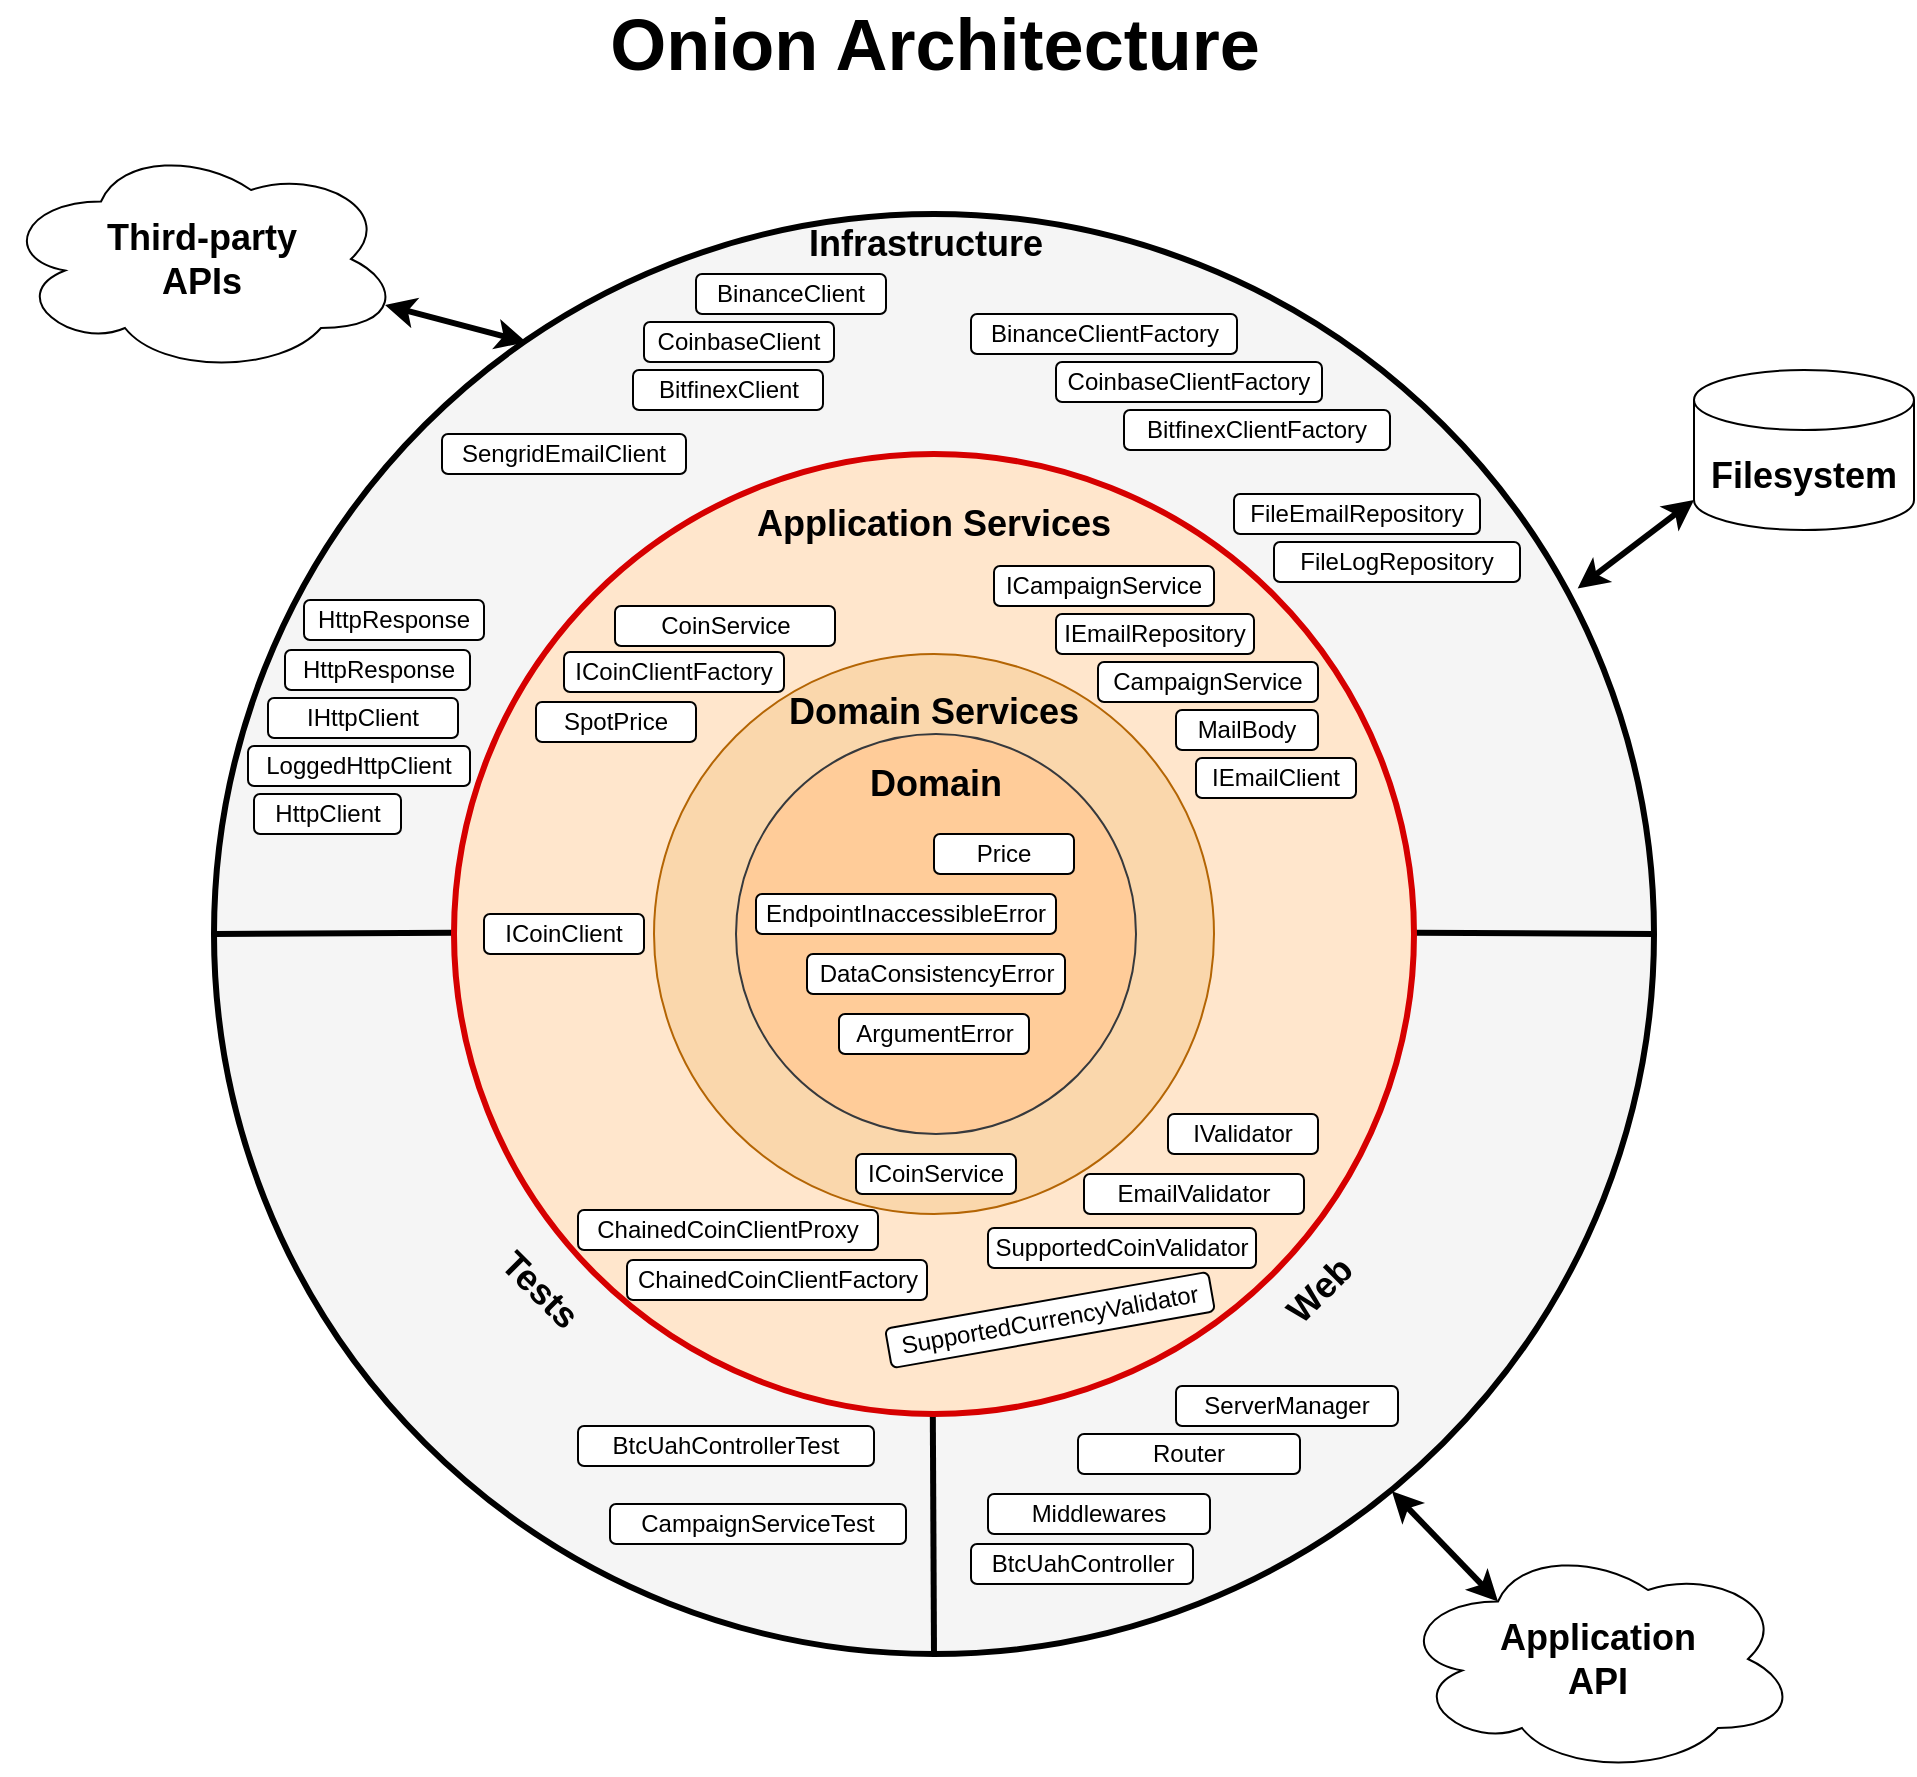 <mxfile version="21.6.1" type="device">
  <diagram name="Page-1" id="mAlweA1kJRyXIab9Og1A">
    <mxGraphModel dx="2577" dy="2071" grid="1" gridSize="10" guides="1" tooltips="1" connect="1" arrows="1" fold="1" page="1" pageScale="1" pageWidth="827" pageHeight="1169" math="0" shadow="0">
      <root>
        <mxCell id="0" />
        <mxCell id="1" parent="0" />
        <mxCell id="HhcPvc5X8wulagWO3AWR-33" value="" style="ellipse;whiteSpace=wrap;html=1;aspect=fixed;fillColor=#f5f5f5;fontColor=#333333;strokeColor=#000000;strokeWidth=3;" parent="1" vertex="1">
          <mxGeometry x="-560" y="-80" width="720" height="720" as="geometry" />
        </mxCell>
        <mxCell id="h0EDaAGIzgNoQuinQqUa-2" value="" style="endArrow=none;html=1;rounded=0;strokeWidth=3;exitX=0.5;exitY=1;exitDx=0;exitDy=0;" edge="1" parent="1" source="HhcPvc5X8wulagWO3AWR-33">
          <mxGeometry width="50" height="50" relative="1" as="geometry">
            <mxPoint x="-200.59" y="600" as="sourcePoint" />
            <mxPoint x="-200.59" y="520" as="targetPoint" />
          </mxGeometry>
        </mxCell>
        <mxCell id="h0EDaAGIzgNoQuinQqUa-4" value="" style="endArrow=none;html=1;rounded=0;strokeWidth=3;exitX=0;exitY=0.5;exitDx=0;exitDy=0;" edge="1" parent="1" source="HhcPvc5X8wulagWO3AWR-33">
          <mxGeometry width="50" height="50" relative="1" as="geometry">
            <mxPoint x="-520" y="279.41" as="sourcePoint" />
            <mxPoint x="-440" y="279.41" as="targetPoint" />
          </mxGeometry>
        </mxCell>
        <mxCell id="h0EDaAGIzgNoQuinQqUa-5" value="" style="endArrow=none;html=1;rounded=0;strokeWidth=3;entryX=1;entryY=0.5;entryDx=0;entryDy=0;" edge="1" parent="1" target="HhcPvc5X8wulagWO3AWR-33">
          <mxGeometry width="50" height="50" relative="1" as="geometry">
            <mxPoint x="40" y="279.41" as="sourcePoint" />
            <mxPoint x="120" y="279.41" as="targetPoint" />
          </mxGeometry>
        </mxCell>
        <mxCell id="h0EDaAGIzgNoQuinQqUa-6" value="&lt;font style=&quot;font-size: 18px;&quot;&gt;&lt;b style=&quot;&quot;&gt;Infrastructure&lt;/b&gt;&lt;/font&gt;" style="text;html=1;strokeColor=none;fillColor=none;align=center;verticalAlign=middle;whiteSpace=wrap;rounded=0;" vertex="1" parent="1">
          <mxGeometry x="-299" y="-80" width="190" height="30" as="geometry" />
        </mxCell>
        <mxCell id="HhcPvc5X8wulagWO3AWR-13" value="" style="ellipse;whiteSpace=wrap;html=1;aspect=fixed;fillColor=#ffe6cc;strokeColor=#d60000;movable=1;resizable=1;rotatable=1;deletable=1;editable=1;locked=0;connectable=1;strokeWidth=3;" parent="1" vertex="1">
          <mxGeometry x="-440" y="40" width="480" height="480" as="geometry" />
        </mxCell>
        <mxCell id="HhcPvc5X8wulagWO3AWR-9" value="" style="ellipse;whiteSpace=wrap;html=1;aspect=fixed;fillColor=#fad7ac;strokeColor=#b46504;" parent="1" vertex="1">
          <mxGeometry x="-340" y="140" width="280" height="280" as="geometry" />
        </mxCell>
        <mxCell id="HhcPvc5X8wulagWO3AWR-1" value="" style="ellipse;whiteSpace=wrap;html=1;aspect=fixed;fillColor=#ffcc99;strokeColor=#36393d;" parent="1" vertex="1">
          <mxGeometry x="-299" y="180" width="200" height="200" as="geometry" />
        </mxCell>
        <mxCell id="HhcPvc5X8wulagWO3AWR-3" value="Price" style="rounded=1;whiteSpace=wrap;html=1;" parent="1" vertex="1">
          <mxGeometry x="-200" y="230" width="70" height="20" as="geometry" />
        </mxCell>
        <mxCell id="HhcPvc5X8wulagWO3AWR-4" value="&lt;font style=&quot;font-size: 18px;&quot;&gt;&lt;b style=&quot;&quot;&gt;Domain&lt;/b&gt;&lt;/font&gt;" style="text;html=1;strokeColor=none;fillColor=none;align=center;verticalAlign=middle;whiteSpace=wrap;rounded=0;" parent="1" vertex="1">
          <mxGeometry x="-229" y="190" width="60" height="30" as="geometry" />
        </mxCell>
        <mxCell id="HhcPvc5X8wulagWO3AWR-5" value="DataConsistencyError" style="rounded=1;whiteSpace=wrap;html=1;" parent="1" vertex="1">
          <mxGeometry x="-263.5" y="290" width="129" height="20" as="geometry" />
        </mxCell>
        <mxCell id="HhcPvc5X8wulagWO3AWR-6" value="EndpointInaccessibleError" style="rounded=1;whiteSpace=wrap;html=1;" parent="1" vertex="1">
          <mxGeometry x="-289" y="260" width="150" height="20" as="geometry" />
        </mxCell>
        <mxCell id="HhcPvc5X8wulagWO3AWR-8" value="ArgumentError" style="rounded=1;whiteSpace=wrap;html=1;" parent="1" vertex="1">
          <mxGeometry x="-247.5" y="320" width="95" height="20" as="geometry" />
        </mxCell>
        <mxCell id="HhcPvc5X8wulagWO3AWR-10" value="&lt;font style=&quot;font-size: 18px;&quot;&gt;&lt;b style=&quot;&quot;&gt;Domain Services&lt;/b&gt;&lt;/font&gt;" style="text;html=1;strokeColor=none;fillColor=none;align=center;verticalAlign=middle;whiteSpace=wrap;rounded=0;" parent="1" vertex="1">
          <mxGeometry x="-295" y="154" width="190" height="30" as="geometry" />
        </mxCell>
        <mxCell id="HhcPvc5X8wulagWO3AWR-12" value="ICoinService" style="rounded=1;whiteSpace=wrap;html=1;rotation=0;" parent="1" vertex="1">
          <mxGeometry x="-239" y="390" width="80" height="20" as="geometry" />
        </mxCell>
        <mxCell id="HhcPvc5X8wulagWO3AWR-14" value="&lt;font style=&quot;font-size: 18px;&quot;&gt;&lt;b style=&quot;&quot;&gt;Application Services&lt;/b&gt;&lt;/font&gt;" style="text;html=1;strokeColor=none;fillColor=none;align=center;verticalAlign=middle;whiteSpace=wrap;rounded=0;" parent="1" vertex="1">
          <mxGeometry x="-295" y="60" width="190" height="30" as="geometry" />
        </mxCell>
        <mxCell id="HhcPvc5X8wulagWO3AWR-15" value="ICampaignService" style="rounded=1;whiteSpace=wrap;html=1;rotation=0;" parent="1" vertex="1">
          <mxGeometry x="-170" y="96" width="110" height="20" as="geometry" />
        </mxCell>
        <mxCell id="HhcPvc5X8wulagWO3AWR-16" value="IValidator" style="rounded=1;whiteSpace=wrap;html=1;rotation=0;" parent="1" vertex="1">
          <mxGeometry x="-83" y="370" width="75" height="20" as="geometry" />
        </mxCell>
        <mxCell id="HhcPvc5X8wulagWO3AWR-17" value="MailBody" style="rounded=1;whiteSpace=wrap;html=1;rotation=0;" parent="1" vertex="1">
          <mxGeometry x="-79" y="168" width="71" height="20" as="geometry" />
        </mxCell>
        <mxCell id="HhcPvc5X8wulagWO3AWR-18" value="EmailValidator" style="rounded=1;whiteSpace=wrap;html=1;rotation=0;" parent="1" vertex="1">
          <mxGeometry x="-125" y="400" width="110" height="20" as="geometry" />
        </mxCell>
        <mxCell id="HhcPvc5X8wulagWO3AWR-19" value="SupportedCoinValidator" style="rounded=1;whiteSpace=wrap;html=1;rotation=0;" parent="1" vertex="1">
          <mxGeometry x="-173" y="427" width="134" height="20" as="geometry" />
        </mxCell>
        <mxCell id="HhcPvc5X8wulagWO3AWR-20" value="SupportedCurrencyValidator" style="rounded=1;whiteSpace=wrap;html=1;rotation=-10;" parent="1" vertex="1">
          <mxGeometry x="-224" y="463" width="164" height="20" as="geometry" />
        </mxCell>
        <mxCell id="HhcPvc5X8wulagWO3AWR-22" value="CampaignService" style="rounded=1;whiteSpace=wrap;html=1;rotation=0;" parent="1" vertex="1">
          <mxGeometry x="-118" y="144" width="110" height="20" as="geometry" />
        </mxCell>
        <mxCell id="HhcPvc5X8wulagWO3AWR-23" value="CoinService" style="rounded=1;whiteSpace=wrap;html=1;rotation=0;" parent="1" vertex="1">
          <mxGeometry x="-359.5" y="116" width="110" height="20" as="geometry" />
        </mxCell>
        <mxCell id="HhcPvc5X8wulagWO3AWR-24" value="SpotPrice" style="rounded=1;whiteSpace=wrap;html=1;rotation=0;" parent="1" vertex="1">
          <mxGeometry x="-399" y="164" width="80" height="20" as="geometry" />
        </mxCell>
        <mxCell id="HhcPvc5X8wulagWO3AWR-25" value="ICoinClient" style="rounded=1;whiteSpace=wrap;html=1;rotation=0;" parent="1" vertex="1">
          <mxGeometry x="-425" y="270" width="80" height="20" as="geometry" />
        </mxCell>
        <mxCell id="HhcPvc5X8wulagWO3AWR-26" value="ICoinClientFactory" style="rounded=1;whiteSpace=wrap;html=1;rotation=0;" parent="1" vertex="1">
          <mxGeometry x="-385" y="139" width="110" height="20" as="geometry" />
        </mxCell>
        <mxCell id="HhcPvc5X8wulagWO3AWR-28" value="IEmailClient" style="rounded=1;whiteSpace=wrap;html=1;rotation=0;" parent="1" vertex="1">
          <mxGeometry x="-69" y="192" width="80" height="20" as="geometry" />
        </mxCell>
        <mxCell id="HhcPvc5X8wulagWO3AWR-30" value="IEmailRepository" style="rounded=1;whiteSpace=wrap;html=1;rotation=0;" parent="1" vertex="1">
          <mxGeometry x="-139" y="120" width="99" height="20" as="geometry" />
        </mxCell>
        <mxCell id="HhcPvc5X8wulagWO3AWR-31" value="ChainedCoinClientProxy" style="rounded=1;whiteSpace=wrap;html=1;rotation=0;" parent="1" vertex="1">
          <mxGeometry x="-378" y="418" width="150" height="20" as="geometry" />
        </mxCell>
        <mxCell id="HhcPvc5X8wulagWO3AWR-32" value="ChainedCoinClientFactory" style="rounded=1;whiteSpace=wrap;html=1;rotation=0;" parent="1" vertex="1">
          <mxGeometry x="-353.5" y="443" width="150" height="20" as="geometry" />
        </mxCell>
        <mxCell id="h0EDaAGIzgNoQuinQqUa-7" value="BinanceClient" style="rounded=1;whiteSpace=wrap;html=1;rotation=0;" vertex="1" parent="1">
          <mxGeometry x="-319" y="-50" width="95" height="20" as="geometry" />
        </mxCell>
        <mxCell id="h0EDaAGIzgNoQuinQqUa-8" value="CoinbaseClient" style="rounded=1;whiteSpace=wrap;html=1;rotation=0;" vertex="1" parent="1">
          <mxGeometry x="-345" y="-26" width="95" height="20" as="geometry" />
        </mxCell>
        <mxCell id="h0EDaAGIzgNoQuinQqUa-9" value="BitfinexClient" style="rounded=1;whiteSpace=wrap;html=1;rotation=0;" vertex="1" parent="1">
          <mxGeometry x="-350.5" y="-2" width="95" height="20" as="geometry" />
        </mxCell>
        <mxCell id="h0EDaAGIzgNoQuinQqUa-10" value="BinanceClientFactory" style="rounded=1;whiteSpace=wrap;html=1;rotation=0;" vertex="1" parent="1">
          <mxGeometry x="-181.5" y="-30" width="133" height="20" as="geometry" />
        </mxCell>
        <mxCell id="h0EDaAGIzgNoQuinQqUa-11" value="CoinbaseClientFactory" style="rounded=1;whiteSpace=wrap;html=1;rotation=0;" vertex="1" parent="1">
          <mxGeometry x="-139" y="-6" width="133" height="20" as="geometry" />
        </mxCell>
        <mxCell id="h0EDaAGIzgNoQuinQqUa-12" value="BitfinexClientFactory" style="rounded=1;whiteSpace=wrap;html=1;rotation=0;" vertex="1" parent="1">
          <mxGeometry x="-105" y="18" width="133" height="20" as="geometry" />
        </mxCell>
        <mxCell id="h0EDaAGIzgNoQuinQqUa-13" value="IHttpClient" style="rounded=1;whiteSpace=wrap;html=1;rotation=0;" vertex="1" parent="1">
          <mxGeometry x="-533" y="162" width="95" height="20" as="geometry" />
        </mxCell>
        <mxCell id="h0EDaAGIzgNoQuinQqUa-14" value="LoggedHttpClient" style="rounded=1;whiteSpace=wrap;html=1;rotation=0;" vertex="1" parent="1">
          <mxGeometry x="-543" y="186" width="111" height="20" as="geometry" />
        </mxCell>
        <mxCell id="h0EDaAGIzgNoQuinQqUa-15" value="HttpClient" style="rounded=1;whiteSpace=wrap;html=1;rotation=0;" vertex="1" parent="1">
          <mxGeometry x="-540" y="210" width="73.5" height="20" as="geometry" />
        </mxCell>
        <mxCell id="h0EDaAGIzgNoQuinQqUa-16" value="HttpResponse" style="rounded=1;whiteSpace=wrap;html=1;rotation=0;" vertex="1" parent="1">
          <mxGeometry x="-524.5" y="138" width="92.5" height="20" as="geometry" />
        </mxCell>
        <mxCell id="h0EDaAGIzgNoQuinQqUa-17" value="HttpResponse" style="rounded=1;whiteSpace=wrap;html=1;rotation=0;" vertex="1" parent="1">
          <mxGeometry x="-515" y="113" width="90" height="20" as="geometry" />
        </mxCell>
        <mxCell id="h0EDaAGIzgNoQuinQqUa-18" value="FileEmailRepository" style="rounded=1;whiteSpace=wrap;html=1;rotation=0;" vertex="1" parent="1">
          <mxGeometry x="-50" y="60" width="123" height="20" as="geometry" />
        </mxCell>
        <mxCell id="h0EDaAGIzgNoQuinQqUa-19" value="FileLogRepository" style="rounded=1;whiteSpace=wrap;html=1;rotation=0;" vertex="1" parent="1">
          <mxGeometry x="-30" y="84" width="123" height="20" as="geometry" />
        </mxCell>
        <mxCell id="h0EDaAGIzgNoQuinQqUa-21" value="SengridEmailClient" style="rounded=1;whiteSpace=wrap;html=1;rotation=0;" vertex="1" parent="1">
          <mxGeometry x="-446" y="30" width="122" height="20" as="geometry" />
        </mxCell>
        <mxCell id="h0EDaAGIzgNoQuinQqUa-22" value="&lt;font style=&quot;font-size: 18px;&quot;&gt;&lt;b style=&quot;&quot;&gt;Web&lt;/b&gt;&lt;/font&gt;" style="text;html=1;strokeColor=none;fillColor=none;align=center;verticalAlign=middle;whiteSpace=wrap;rounded=0;rotation=-45;" vertex="1" parent="1">
          <mxGeometry x="-42" y="443" width="70" height="30" as="geometry" />
        </mxCell>
        <mxCell id="h0EDaAGIzgNoQuinQqUa-23" value="BtcUahController" style="rounded=1;whiteSpace=wrap;html=1;rotation=0;" vertex="1" parent="1">
          <mxGeometry x="-181.5" y="585" width="111" height="20" as="geometry" />
        </mxCell>
        <mxCell id="h0EDaAGIzgNoQuinQqUa-24" value="Middlewares" style="rounded=1;whiteSpace=wrap;html=1;rotation=0;" vertex="1" parent="1">
          <mxGeometry x="-173" y="560" width="111" height="20" as="geometry" />
        </mxCell>
        <mxCell id="h0EDaAGIzgNoQuinQqUa-25" value="Router" style="rounded=1;whiteSpace=wrap;html=1;rotation=0;" vertex="1" parent="1">
          <mxGeometry x="-128" y="530" width="111" height="20" as="geometry" />
        </mxCell>
        <mxCell id="h0EDaAGIzgNoQuinQqUa-26" value="ServerManager" style="rounded=1;whiteSpace=wrap;html=1;rotation=0;" vertex="1" parent="1">
          <mxGeometry x="-79" y="506" width="111" height="20" as="geometry" />
        </mxCell>
        <mxCell id="h0EDaAGIzgNoQuinQqUa-27" value="&lt;font style=&quot;font-size: 18px;&quot;&gt;&lt;b style=&quot;&quot;&gt;Tests&lt;/b&gt;&lt;/font&gt;" style="text;html=1;strokeColor=none;fillColor=none;align=center;verticalAlign=middle;whiteSpace=wrap;rounded=0;rotation=45;" vertex="1" parent="1">
          <mxGeometry x="-432" y="443" width="70" height="30" as="geometry" />
        </mxCell>
        <mxCell id="h0EDaAGIzgNoQuinQqUa-28" value="BtcUahControllerTest" style="rounded=1;whiteSpace=wrap;html=1;rotation=0;" vertex="1" parent="1">
          <mxGeometry x="-378" y="526" width="148" height="20" as="geometry" />
        </mxCell>
        <mxCell id="h0EDaAGIzgNoQuinQqUa-29" value="CampaignServiceTest" style="rounded=1;whiteSpace=wrap;html=1;rotation=0;" vertex="1" parent="1">
          <mxGeometry x="-362" y="565" width="148" height="20" as="geometry" />
        </mxCell>
        <mxCell id="h0EDaAGIzgNoQuinQqUa-30" value="&lt;b&gt;&lt;font style=&quot;font-size: 18px;&quot;&gt;Application&lt;br&gt;API&lt;/font&gt;&lt;/b&gt;" style="ellipse;shape=cloud;whiteSpace=wrap;html=1;" vertex="1" parent="1">
          <mxGeometry x="32" y="585" width="200" height="115" as="geometry" />
        </mxCell>
        <mxCell id="h0EDaAGIzgNoQuinQqUa-31" value="" style="endArrow=classic;startArrow=classic;html=1;rounded=0;entryX=0.25;entryY=0.25;entryDx=0;entryDy=0;entryPerimeter=0;exitX=0.818;exitY=0.887;exitDx=0;exitDy=0;exitPerimeter=0;strokeWidth=3;" edge="1" parent="1" source="HhcPvc5X8wulagWO3AWR-33" target="h0EDaAGIzgNoQuinQqUa-30">
          <mxGeometry width="50" height="50" relative="1" as="geometry">
            <mxPoint x="40" y="560" as="sourcePoint" />
            <mxPoint x="-40" y="410" as="targetPoint" />
          </mxGeometry>
        </mxCell>
        <mxCell id="h0EDaAGIzgNoQuinQqUa-32" value="&lt;b&gt;&lt;font style=&quot;font-size: 18px;&quot;&gt;Third-party&lt;br&gt;APIs&lt;/font&gt;&lt;/b&gt;" style="ellipse;shape=cloud;whiteSpace=wrap;html=1;" vertex="1" parent="1">
          <mxGeometry x="-666.5" y="-115" width="200" height="115" as="geometry" />
        </mxCell>
        <mxCell id="h0EDaAGIzgNoQuinQqUa-33" value="" style="endArrow=classic;startArrow=classic;html=1;rounded=0;entryX=0.217;entryY=0.089;entryDx=0;entryDy=0;entryPerimeter=0;exitX=0.96;exitY=0.7;exitDx=0;exitDy=0;exitPerimeter=0;strokeWidth=3;" edge="1" parent="1" source="h0EDaAGIzgNoQuinQqUa-32" target="HhcPvc5X8wulagWO3AWR-33">
          <mxGeometry width="50" height="50" relative="1" as="geometry">
            <mxPoint y="-170" as="sourcePoint" />
            <mxPoint x="81" y="-70" as="targetPoint" />
          </mxGeometry>
        </mxCell>
        <mxCell id="h0EDaAGIzgNoQuinQqUa-34" value="&lt;font style=&quot;font-size: 18px;&quot;&gt;&lt;b&gt;Filesystem&lt;/b&gt;&lt;/font&gt;" style="shape=cylinder3;whiteSpace=wrap;html=1;boundedLbl=1;backgroundOutline=1;size=15;" vertex="1" parent="1">
          <mxGeometry x="180" y="-2" width="110" height="80" as="geometry" />
        </mxCell>
        <mxCell id="h0EDaAGIzgNoQuinQqUa-35" value="" style="endArrow=classic;startArrow=classic;html=1;rounded=0;entryX=0;entryY=1;entryDx=0;entryDy=-15;entryPerimeter=0;exitX=0.947;exitY=0.26;exitDx=0;exitDy=0;exitPerimeter=0;strokeWidth=3;" edge="1" parent="1" source="HhcPvc5X8wulagWO3AWR-33" target="h0EDaAGIzgNoQuinQqUa-34">
          <mxGeometry width="50" height="50" relative="1" as="geometry">
            <mxPoint x="93" y="-97" as="sourcePoint" />
            <mxPoint x="148" y="-10" as="targetPoint" />
          </mxGeometry>
        </mxCell>
        <mxCell id="h0EDaAGIzgNoQuinQqUa-36" value="&lt;font style=&quot;font-size: 36px;&quot;&gt;&lt;b style=&quot;&quot;&gt;Onion Architecture&lt;/b&gt;&lt;/font&gt;" style="text;html=1;strokeColor=none;fillColor=none;align=center;verticalAlign=middle;whiteSpace=wrap;rounded=0;" vertex="1" parent="1">
          <mxGeometry x="-400.5" y="-180" width="401" height="30" as="geometry" />
        </mxCell>
      </root>
    </mxGraphModel>
  </diagram>
</mxfile>
